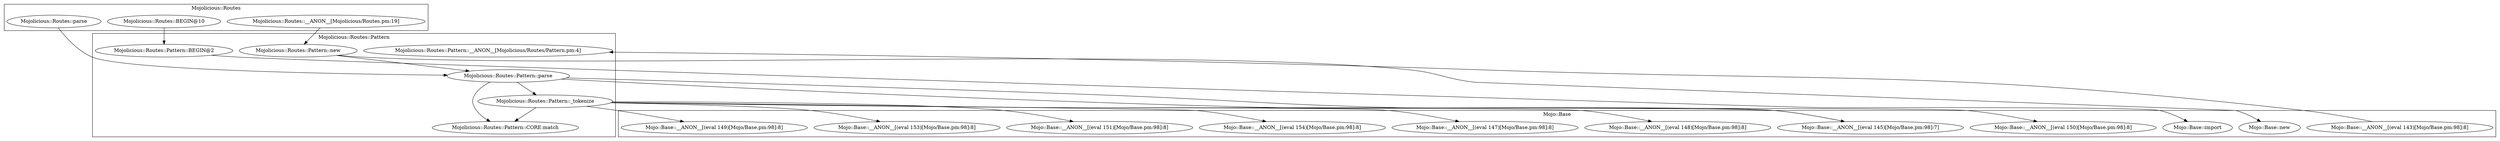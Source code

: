 digraph {
graph [overlap=false]
subgraph cluster_Mojolicious_Routes {
	label="Mojolicious::Routes";
	"Mojolicious::Routes::BEGIN@10";
	"Mojolicious::Routes::parse";
	"Mojolicious::Routes::__ANON__[Mojolicious/Routes.pm:19]";
}
subgraph cluster_Mojolicious_Routes_Pattern {
	label="Mojolicious::Routes::Pattern";
	"Mojolicious::Routes::Pattern::BEGIN@2";
	"Mojolicious::Routes::Pattern::parse";
	"Mojolicious::Routes::Pattern::new";
	"Mojolicious::Routes::Pattern::_tokenize";
	"Mojolicious::Routes::Pattern::CORE:match";
	"Mojolicious::Routes::Pattern::__ANON__[Mojolicious/Routes/Pattern.pm:4]";
}
subgraph cluster_Mojo_Base {
	label="Mojo::Base";
	"Mojo::Base::__ANON__[(eval 153)[Mojo/Base.pm:98]:8]";
	"Mojo::Base::new";
	"Mojo::Base::import";
	"Mojo::Base::__ANON__[(eval 147)[Mojo/Base.pm:98]:8]";
	"Mojo::Base::__ANON__[(eval 154)[Mojo/Base.pm:98]:8]";
	"Mojo::Base::__ANON__[(eval 143)[Mojo/Base.pm:98]:8]";
	"Mojo::Base::__ANON__[(eval 150)[Mojo/Base.pm:98]:8]";
	"Mojo::Base::__ANON__[(eval 148)[Mojo/Base.pm:98]:8]";
	"Mojo::Base::__ANON__[(eval 145)[Mojo/Base.pm:98]:7]";
	"Mojo::Base::__ANON__[(eval 149)[Mojo/Base.pm:98]:8]";
	"Mojo::Base::__ANON__[(eval 151)[Mojo/Base.pm:98]:8]";
}
"Mojolicious::Routes::Pattern::_tokenize" -> "Mojo::Base::__ANON__[(eval 154)[Mojo/Base.pm:98]:8]";
"Mojolicious::Routes::Pattern::_tokenize" -> "Mojo::Base::__ANON__[(eval 149)[Mojo/Base.pm:98]:8]";
"Mojo::Base::__ANON__[(eval 143)[Mojo/Base.pm:98]:8]" -> "Mojolicious::Routes::Pattern::__ANON__[Mojolicious/Routes/Pattern.pm:4]";
"Mojolicious::Routes::Pattern::_tokenize" -> "Mojolicious::Routes::Pattern::CORE:match";
"Mojolicious::Routes::Pattern::parse" -> "Mojolicious::Routes::Pattern::CORE:match";
"Mojolicious::Routes::Pattern::parse" -> "Mojo::Base::__ANON__[(eval 150)[Mojo/Base.pm:98]:8]";
"Mojolicious::Routes::Pattern::parse" -> "Mojolicious::Routes::Pattern::_tokenize";
"Mojolicious::Routes::Pattern::_tokenize" -> "Mojo::Base::__ANON__[(eval 147)[Mojo/Base.pm:98]:8]";
"Mojolicious::Routes::Pattern::BEGIN@2" -> "Mojo::Base::import";
"Mojolicious::Routes::Pattern::_tokenize" -> "Mojo::Base::__ANON__[(eval 151)[Mojo/Base.pm:98]:8]";
"Mojolicious::Routes::BEGIN@10" -> "Mojolicious::Routes::Pattern::BEGIN@2";
"Mojolicious::Routes::Pattern::_tokenize" -> "Mojo::Base::__ANON__[(eval 148)[Mojo/Base.pm:98]:8]";
"Mojolicious::Routes::Pattern::_tokenize" -> "Mojo::Base::__ANON__[(eval 153)[Mojo/Base.pm:98]:8]";
"Mojolicious::Routes::Pattern::new" -> "Mojo::Base::new";
"Mojolicious::Routes::Pattern::parse" -> "Mojo::Base::__ANON__[(eval 145)[Mojo/Base.pm:98]:7]";
"Mojolicious::Routes::Pattern::_tokenize" -> "Mojo::Base::__ANON__[(eval 145)[Mojo/Base.pm:98]:7]";
"Mojolicious::Routes::__ANON__[Mojolicious/Routes.pm:19]" -> "Mojolicious::Routes::Pattern::new";
"Mojolicious::Routes::Pattern::new" -> "Mojolicious::Routes::Pattern::parse";
"Mojolicious::Routes::parse" -> "Mojolicious::Routes::Pattern::parse";
}

